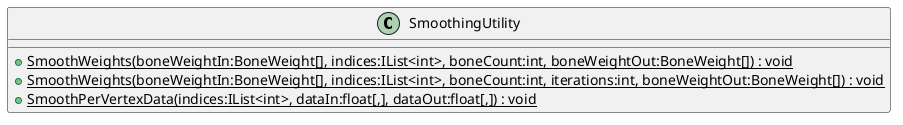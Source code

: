 @startuml
class SmoothingUtility {
    + {static} SmoothWeights(boneWeightIn:BoneWeight[], indices:IList<int>, boneCount:int, boneWeightOut:BoneWeight[]) : void
    + {static} SmoothWeights(boneWeightIn:BoneWeight[], indices:IList<int>, boneCount:int, iterations:int, boneWeightOut:BoneWeight[]) : void
    + {static} SmoothPerVertexData(indices:IList<int>, dataIn:float[,], dataOut:float[,]) : void
}
@enduml
